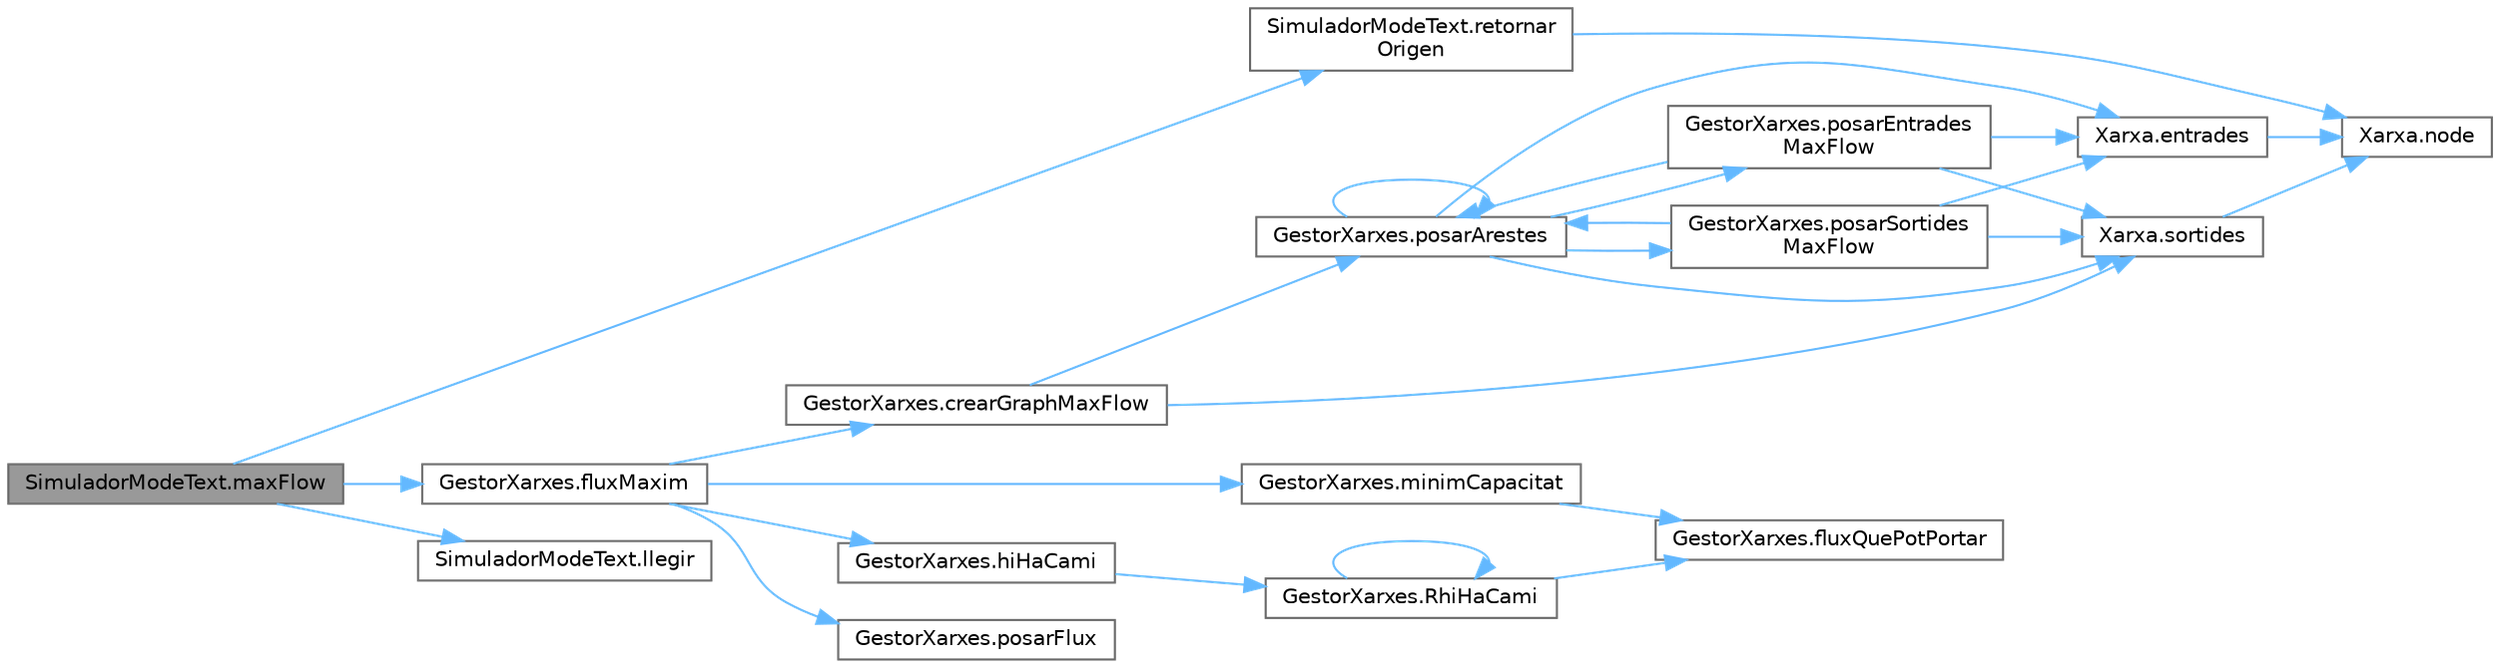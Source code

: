 digraph "SimuladorModeText.maxFlow"
{
 // LATEX_PDF_SIZE
  bgcolor="transparent";
  edge [fontname=Helvetica,fontsize=10,labelfontname=Helvetica,labelfontsize=10];
  node [fontname=Helvetica,fontsize=10,shape=box,height=0.2,width=0.4];
  rankdir="LR";
  Node1 [id="Node000001",label="SimuladorModeText.maxFlow",height=0.2,width=0.4,color="gray40", fillcolor="grey60", style="filled", fontcolor="black",tooltip="Calcular el flux màxim d'una xarxa."];
  Node1 -> Node2 [id="edge1_Node000001_Node000002",color="steelblue1",style="solid",tooltip=" "];
  Node2 [id="Node000002",label="GestorXarxes.fluxMaxim",height=0.2,width=0.4,color="grey40", fillcolor="white", style="filled",URL="$class_gestor_xarxes.html#a06132634b519e01136ad0f55d2664e93",tooltip="Dibuixa la xarxa amb un sol origen i un terminal."];
  Node2 -> Node3 [id="edge2_Node000002_Node000003",color="steelblue1",style="solid",tooltip=" "];
  Node3 [id="Node000003",label="GestorXarxes.crearGraphMaxFlow",height=0.2,width=0.4,color="grey40", fillcolor="white", style="filled",URL="$class_gestor_xarxes.html#a16dceee9bf99b00b97ff7f0ce23a911b",tooltip="Crea el graph de max-flow."];
  Node3 -> Node4 [id="edge3_Node000003_Node000004",color="steelblue1",style="solid",tooltip=" "];
  Node4 [id="Node000004",label="GestorXarxes.posarArestes",height=0.2,width=0.4,color="grey40", fillcolor="white", style="filled",URL="$class_gestor_xarxes.html#a312b4557e866aa13b82a46dcf5c77b67",tooltip="Posa les arestes al graphMaxFlow."];
  Node4 -> Node5 [id="edge4_Node000004_Node000005",color="steelblue1",style="solid",tooltip=" "];
  Node5 [id="Node000005",label="Xarxa.entrades",height=0.2,width=0.4,color="grey40", fillcolor="white", style="filled",URL="$class_xarxa.html#a7373a831729d8cf2bfb8ccd67838efd1",tooltip="Entrades d'un node."];
  Node5 -> Node6 [id="edge5_Node000005_Node000006",color="steelblue1",style="solid",tooltip=" "];
  Node6 [id="Node000006",label="Xarxa.node",height=0.2,width=0.4,color="grey40", fillcolor="white", style="filled",URL="$class_xarxa.html#ad54474fd5d22a71c1ad13e6c5d16fb10",tooltip="Retorna el node amb identificador id."];
  Node4 -> Node4 [id="edge6_Node000004_Node000004",color="steelblue1",style="solid",tooltip=" "];
  Node4 -> Node7 [id="edge7_Node000004_Node000007",color="steelblue1",style="solid",tooltip=" "];
  Node7 [id="Node000007",label="GestorXarxes.posarEntrades\lMaxFlow",height=0.2,width=0.4,color="grey40", fillcolor="white", style="filled",URL="$class_gestor_xarxes.html#a5c939e1a97bbc5f5cd52543f123994ea",tooltip="Posa les entrades en graphMaxFlow."];
  Node7 -> Node5 [id="edge8_Node000007_Node000005",color="steelblue1",style="solid",tooltip=" "];
  Node7 -> Node4 [id="edge9_Node000007_Node000004",color="steelblue1",style="solid",tooltip=" "];
  Node7 -> Node8 [id="edge10_Node000007_Node000008",color="steelblue1",style="solid",tooltip=" "];
  Node8 [id="Node000008",label="Xarxa.sortides",height=0.2,width=0.4,color="grey40", fillcolor="white", style="filled",URL="$class_xarxa.html#a4cd02c94912b30cafe3f8fef8a584eae",tooltip="Sortides d'un node."];
  Node8 -> Node6 [id="edge11_Node000008_Node000006",color="steelblue1",style="solid",tooltip=" "];
  Node4 -> Node9 [id="edge12_Node000004_Node000009",color="steelblue1",style="solid",tooltip=" "];
  Node9 [id="Node000009",label="GestorXarxes.posarSortides\lMaxFlow",height=0.2,width=0.4,color="grey40", fillcolor="white", style="filled",URL="$class_gestor_xarxes.html#a66cae34b3c031f6e6707f131622cb49e",tooltip="Posa les sortides en graphMaxFlow."];
  Node9 -> Node5 [id="edge13_Node000009_Node000005",color="steelblue1",style="solid",tooltip=" "];
  Node9 -> Node4 [id="edge14_Node000009_Node000004",color="steelblue1",style="solid",tooltip=" "];
  Node9 -> Node8 [id="edge15_Node000009_Node000008",color="steelblue1",style="solid",tooltip=" "];
  Node4 -> Node8 [id="edge16_Node000004_Node000008",color="steelblue1",style="solid",tooltip=" "];
  Node3 -> Node8 [id="edge17_Node000003_Node000008",color="steelblue1",style="solid",tooltip=" "];
  Node2 -> Node10 [id="edge18_Node000002_Node000010",color="steelblue1",style="solid",tooltip=" "];
  Node10 [id="Node000010",label="GestorXarxes.hiHaCami",height=0.2,width=0.4,color="grey40", fillcolor="white", style="filled",URL="$class_gestor_xarxes.html#af0e08600b76ed7b688ae9e14a713e641",tooltip="Camí de n1 a n2."];
  Node10 -> Node11 [id="edge19_Node000010_Node000011",color="steelblue1",style="solid",tooltip=" "];
  Node11 [id="Node000011",label="GestorXarxes.RhiHaCami",height=0.2,width=0.4,color="grey40", fillcolor="white", style="filled",URL="$class_gestor_xarxes.html#a691d6b6cc58b192cd3bd1a67ba116300",tooltip="Retorna si hi ha camí de n1 a n2."];
  Node11 -> Node12 [id="edge20_Node000011_Node000012",color="steelblue1",style="solid",tooltip=" "];
  Node12 [id="Node000012",label="GestorXarxes.fluxQuePotPortar",height=0.2,width=0.4,color="grey40", fillcolor="white", style="filled",URL="$class_gestor_xarxes.html#a63fec1e61150e63c401b34a414c67b83",tooltip="Flux que pot portar."];
  Node11 -> Node11 [id="edge21_Node000011_Node000011",color="steelblue1",style="solid",tooltip=" "];
  Node2 -> Node13 [id="edge22_Node000002_Node000013",color="steelblue1",style="solid",tooltip=" "];
  Node13 [id="Node000013",label="GestorXarxes.minimCapacitat",height=0.2,width=0.4,color="grey40", fillcolor="white", style="filled",URL="$class_gestor_xarxes.html#a56180370b49962391e345b864c74e92e",tooltip="Flux mínim."];
  Node13 -> Node12 [id="edge23_Node000013_Node000012",color="steelblue1",style="solid",tooltip=" "];
  Node2 -> Node14 [id="edge24_Node000002_Node000014",color="steelblue1",style="solid",tooltip=" "];
  Node14 [id="Node000014",label="GestorXarxes.posarFlux",height=0.2,width=0.4,color="grey40", fillcolor="white", style="filled",URL="$class_gestor_xarxes.html#a4f52d03305954fdda6485e60811291f7",tooltip="Afegeix el flux que passa per les canonades visitades."];
  Node1 -> Node15 [id="edge25_Node000001_Node000015",color="steelblue1",style="solid",tooltip=" "];
  Node15 [id="Node000015",label="SimuladorModeText.llegir",height=0.2,width=0.4,color="grey40", fillcolor="white", style="filled",URL="$class_simulador_mode_text.html#a522b599d1c60cdbcc9b4869c2feba8a6",tooltip="Llegeix una línia del BufferedReader."];
  Node1 -> Node16 [id="edge26_Node000001_Node000016",color="steelblue1",style="solid",tooltip=" "];
  Node16 [id="Node000016",label="SimuladorModeText.retornar\lOrigen",height=0.2,width=0.4,color="grey40", fillcolor="white", style="filled",URL="$class_simulador_mode_text.html#a516621320dadf2479422f29f7cfcdc3b",tooltip="Retorna un Origen basat en el seu identificador."];
  Node16 -> Node6 [id="edge27_Node000016_Node000006",color="steelblue1",style="solid",tooltip=" "];
}
